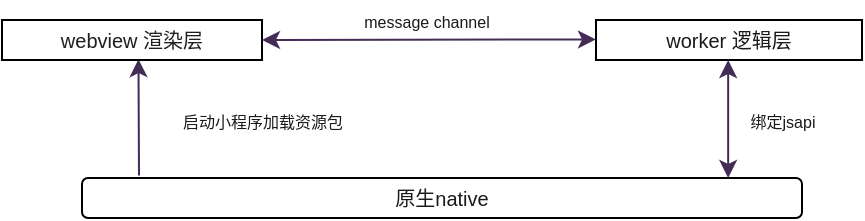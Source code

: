 <mxfile version="13.1.3">
    <diagram id="6hGFLwfOUW9BJ-s0fimq" name="Page-1">
        <mxGraphModel dx="668" dy="418" grid="1" gridSize="10" guides="1" tooltips="1" connect="1" arrows="1" fold="1" page="1" pageScale="1" pageWidth="827" pageHeight="1169" background="none" math="0" shadow="0">
            <root>
                <mxCell id="0"/>
                <mxCell id="1" parent="0"/>
                <mxCell id="12" value="" style="endArrow=classic;startArrow=classic;html=1;fillColor=#76608a;strokeColor=#432D57;" parent="1" edge="1">
                    <mxGeometry width="50" height="50" relative="1" as="geometry">
                        <mxPoint x="503.08" y="269" as="sourcePoint"/>
                        <mxPoint x="503.08" y="210" as="targetPoint"/>
                    </mxGeometry>
                </mxCell>
                <mxCell id="13" value="" style="endArrow=classic;startArrow=classic;html=1;fillColor=#76608a;strokeColor=#432D57;" parent="1" edge="1">
                    <mxGeometry width="50" height="50" relative="1" as="geometry">
                        <mxPoint x="270" y="200" as="sourcePoint"/>
                        <mxPoint x="437" y="199.71" as="targetPoint"/>
                    </mxGeometry>
                </mxCell>
                <mxCell id="15" value="" style="endArrow=classic;html=1;fillColor=#76608a;strokeColor=#432D57;exitX=0.111;exitY=-0.063;exitDx=0;exitDy=0;exitPerimeter=0;entryX=0.371;entryY=0.979;entryDx=0;entryDy=0;entryPerimeter=0;" parent="1" edge="1">
                    <mxGeometry width="50" height="50" relative="1" as="geometry">
                        <mxPoint x="208.507" y="267.74" as="sourcePoint"/>
                        <mxPoint x="208.23" y="209.58" as="targetPoint"/>
                    </mxGeometry>
                </mxCell>
                <mxCell id="16" value="&lt;font color=&quot;#1a1a1a&quot; style=&quot;font-size: 8px&quot;&gt;启动小程序加载资源包&lt;/font&gt;" style="text;html=1;align=center;verticalAlign=middle;resizable=0;points=[];autosize=1;" parent="1" vertex="1">
                    <mxGeometry x="220" y="230" width="100" height="20" as="geometry"/>
                </mxCell>
                <mxCell id="17" value="&lt;font color=&quot;#1a1a1a&quot; style=&quot;font-size: 8px&quot;&gt;message channel&lt;/font&gt;" style="text;html=1;align=center;verticalAlign=middle;resizable=0;points=[];autosize=1;" parent="1" vertex="1">
                    <mxGeometry x="312" y="180" width="80" height="20" as="geometry"/>
                </mxCell>
                <mxCell id="18" value="&lt;font color=&quot;#1a1a1a&quot; style=&quot;font-size: 8px&quot;&gt;绑定jsapi&lt;/font&gt;" style="text;html=1;align=center;verticalAlign=middle;resizable=0;points=[];autosize=1;" parent="1" vertex="1">
                    <mxGeometry x="505" y="230" width="50" height="20" as="geometry"/>
                </mxCell>
                <mxCell id="20" style="edgeStyle=orthogonalEdgeStyle;rounded=0;orthogonalLoop=1;jettySize=auto;html=1;exitX=0.5;exitY=1;exitDx=0;exitDy=0;" edge="1" parent="1">
                    <mxGeometry relative="1" as="geometry">
                        <mxPoint x="182" y="219" as="sourcePoint"/>
                        <mxPoint x="182" y="219" as="targetPoint"/>
                    </mxGeometry>
                </mxCell>
                <mxCell id="22" value="&lt;font style=&quot;font-size: 10px&quot; color=&quot;#1f1f1f&quot;&gt;webview 渲染层&lt;/font&gt;" style="rounded=0;whiteSpace=wrap;html=1;fillColor=none;" vertex="1" parent="1">
                    <mxGeometry x="140" y="190" width="130" height="20" as="geometry"/>
                </mxCell>
                <mxCell id="25" value="&lt;font style=&quot;font-size: 10px&quot; color=&quot;#1a1a1a&quot;&gt;worker 逻辑层&lt;/font&gt;" style="rounded=0;whiteSpace=wrap;html=1;fillColor=none;" vertex="1" parent="1">
                    <mxGeometry x="437" y="190" width="133" height="20" as="geometry"/>
                </mxCell>
                <mxCell id="27" value="&lt;font style=&quot;font-size: 10px&quot; color=&quot;#1a1a1a&quot;&gt;原生native&lt;/font&gt;" style="rounded=1;whiteSpace=wrap;html=1;fillColor=none;" vertex="1" parent="1">
                    <mxGeometry x="180" y="269" width="360" height="20" as="geometry"/>
                </mxCell>
                <mxCell id="29" style="edgeStyle=orthogonalEdgeStyle;rounded=0;orthogonalLoop=1;jettySize=auto;html=1;exitX=0.5;exitY=1;exitDx=0;exitDy=0;" edge="1" parent="1" source="22" target="22">
                    <mxGeometry relative="1" as="geometry"/>
                </mxCell>
            </root>
        </mxGraphModel>
    </diagram>
</mxfile>
